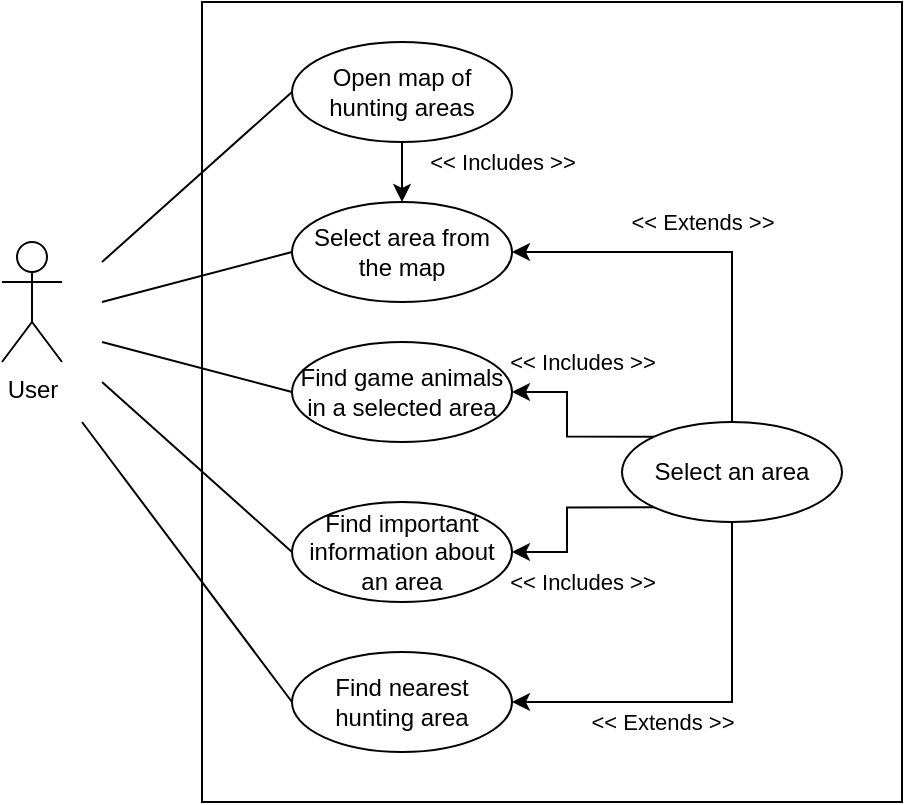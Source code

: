 <mxfile version="24.7.7">
  <diagram name="Page-1" id="c4acf3e9-155e-7222-9cf6-157b1a14988f">
    <mxGraphModel dx="574" dy="348" grid="1" gridSize="10" guides="1" tooltips="1" connect="1" arrows="1" fold="1" page="1" pageScale="1" pageWidth="850" pageHeight="1100" background="none" math="0" shadow="0">
      <root>
        <mxCell id="0" />
        <mxCell id="1" parent="0" />
        <mxCell id="wc8GKap43kS8bzndgVCj-6" value="" style="rounded=0;whiteSpace=wrap;html=1;" vertex="1" parent="1">
          <mxGeometry x="270" y="200" width="350" height="400" as="geometry" />
        </mxCell>
        <mxCell id="GkY9V4qR9Ms1Mem7IImq-1" value="User" style="shape=umlActor;verticalLabelPosition=bottom;verticalAlign=top;html=1;" parent="1" vertex="1">
          <mxGeometry x="170" y="320" width="30" height="60" as="geometry" />
        </mxCell>
        <mxCell id="wc8GKap43kS8bzndgVCj-24" value="&amp;lt;&amp;lt; Includes &amp;gt;&amp;gt;" style="edgeStyle=orthogonalEdgeStyle;rounded=0;orthogonalLoop=1;jettySize=auto;html=1;exitX=0.5;exitY=1;exitDx=0;exitDy=0;entryX=0.5;entryY=0;entryDx=0;entryDy=0;" edge="1" parent="1" source="wc8GKap43kS8bzndgVCj-1" target="wc8GKap43kS8bzndgVCj-5">
          <mxGeometry x="-0.333" y="50" relative="1" as="geometry">
            <mxPoint as="offset" />
          </mxGeometry>
        </mxCell>
        <mxCell id="wc8GKap43kS8bzndgVCj-1" value="Open map of hunting areas" style="ellipse;whiteSpace=wrap;html=1;" vertex="1" parent="1">
          <mxGeometry x="315" y="220" width="110" height="50" as="geometry" />
        </mxCell>
        <mxCell id="wc8GKap43kS8bzndgVCj-2" value="Find nearest hunting area" style="ellipse;whiteSpace=wrap;html=1;" vertex="1" parent="1">
          <mxGeometry x="315" y="525" width="110" height="50" as="geometry" />
        </mxCell>
        <mxCell id="wc8GKap43kS8bzndgVCj-21" value="&amp;lt;&amp;lt; Includes &amp;gt;&amp;gt;" style="edgeStyle=orthogonalEdgeStyle;rounded=0;orthogonalLoop=1;jettySize=auto;html=1;exitX=1;exitY=0.5;exitDx=0;exitDy=0;entryX=0;entryY=0;entryDx=0;entryDy=0;startArrow=classic;startFill=1;endArrow=none;endFill=0;" edge="1" parent="1" source="wc8GKap43kS8bzndgVCj-4" target="wc8GKap43kS8bzndgVCj-19">
          <mxGeometry x="-0.411" y="17" relative="1" as="geometry">
            <mxPoint x="-10" y="-15" as="offset" />
          </mxGeometry>
        </mxCell>
        <mxCell id="wc8GKap43kS8bzndgVCj-4" value="Find game animals in a selected area" style="ellipse;whiteSpace=wrap;html=1;" vertex="1" parent="1">
          <mxGeometry x="315" y="370" width="110" height="50" as="geometry" />
        </mxCell>
        <mxCell id="wc8GKap43kS8bzndgVCj-5" value="Select area from&lt;br&gt;the map" style="ellipse;whiteSpace=wrap;html=1;" vertex="1" parent="1">
          <mxGeometry x="315" y="300" width="110" height="50" as="geometry" />
        </mxCell>
        <mxCell id="wc8GKap43kS8bzndgVCj-20" value="&amp;lt;&amp;lt; Includes &amp;gt;&amp;gt;" style="edgeStyle=orthogonalEdgeStyle;rounded=0;orthogonalLoop=1;jettySize=auto;html=1;exitX=1;exitY=0.5;exitDx=0;exitDy=0;entryX=0;entryY=1;entryDx=0;entryDy=0;startArrow=classic;startFill=1;endArrow=none;endFill=0;" edge="1" parent="1" source="wc8GKap43kS8bzndgVCj-7" target="wc8GKap43kS8bzndgVCj-19">
          <mxGeometry x="-0.411" y="-17" relative="1" as="geometry">
            <mxPoint x="-10" y="15" as="offset" />
          </mxGeometry>
        </mxCell>
        <mxCell id="wc8GKap43kS8bzndgVCj-7" value="Find important information about an area" style="ellipse;whiteSpace=wrap;html=1;" vertex="1" parent="1">
          <mxGeometry x="315" y="450" width="110" height="50" as="geometry" />
        </mxCell>
        <mxCell id="wc8GKap43kS8bzndgVCj-12" value="" style="endArrow=none;html=1;rounded=0;entryX=0;entryY=0.5;entryDx=0;entryDy=0;" edge="1" parent="1" target="wc8GKap43kS8bzndgVCj-4">
          <mxGeometry width="50" height="50" relative="1" as="geometry">
            <mxPoint x="220" y="370" as="sourcePoint" />
            <mxPoint x="210" y="470" as="targetPoint" />
          </mxGeometry>
        </mxCell>
        <mxCell id="wc8GKap43kS8bzndgVCj-13" value="" style="endArrow=none;html=1;rounded=0;entryX=0;entryY=0.5;entryDx=0;entryDy=0;" edge="1" parent="1" target="wc8GKap43kS8bzndgVCj-2">
          <mxGeometry width="50" height="50" relative="1" as="geometry">
            <mxPoint x="210" y="410" as="sourcePoint" />
            <mxPoint x="200" y="420" as="targetPoint" />
          </mxGeometry>
        </mxCell>
        <mxCell id="wc8GKap43kS8bzndgVCj-14" value="" style="endArrow=none;html=1;rounded=0;entryX=0;entryY=0.5;entryDx=0;entryDy=0;" edge="1" parent="1" target="wc8GKap43kS8bzndgVCj-7">
          <mxGeometry width="50" height="50" relative="1" as="geometry">
            <mxPoint x="220" y="390" as="sourcePoint" />
            <mxPoint x="240" y="530" as="targetPoint" />
          </mxGeometry>
        </mxCell>
        <mxCell id="wc8GKap43kS8bzndgVCj-17" value="" style="endArrow=none;html=1;rounded=0;exitX=0;exitY=0.5;exitDx=0;exitDy=0;" edge="1" parent="1" source="wc8GKap43kS8bzndgVCj-5">
          <mxGeometry width="50" height="50" relative="1" as="geometry">
            <mxPoint x="180" y="530" as="sourcePoint" />
            <mxPoint x="220" y="350" as="targetPoint" />
          </mxGeometry>
        </mxCell>
        <mxCell id="wc8GKap43kS8bzndgVCj-18" value="" style="endArrow=none;html=1;rounded=0;entryX=0;entryY=0.5;entryDx=0;entryDy=0;" edge="1" parent="1" target="wc8GKap43kS8bzndgVCj-1">
          <mxGeometry width="50" height="50" relative="1" as="geometry">
            <mxPoint x="220" y="330" as="sourcePoint" />
            <mxPoint x="230" y="240" as="targetPoint" />
          </mxGeometry>
        </mxCell>
        <mxCell id="wc8GKap43kS8bzndgVCj-22" value="&amp;lt;&amp;lt; Extends &amp;gt;&amp;gt;" style="edgeStyle=orthogonalEdgeStyle;rounded=0;orthogonalLoop=1;jettySize=auto;html=1;exitX=0.5;exitY=1;exitDx=0;exitDy=0;entryX=1;entryY=0.5;entryDx=0;entryDy=0;" edge="1" parent="1" source="wc8GKap43kS8bzndgVCj-19" target="wc8GKap43kS8bzndgVCj-2">
          <mxGeometry x="0.25" y="10" relative="1" as="geometry">
            <mxPoint as="offset" />
          </mxGeometry>
        </mxCell>
        <mxCell id="wc8GKap43kS8bzndgVCj-23" value="&amp;lt;&amp;lt; Extends &amp;gt;&amp;gt;" style="edgeStyle=orthogonalEdgeStyle;rounded=0;orthogonalLoop=1;jettySize=auto;html=1;exitX=0.5;exitY=0;exitDx=0;exitDy=0;entryX=1;entryY=0.5;entryDx=0;entryDy=0;" edge="1" parent="1" source="wc8GKap43kS8bzndgVCj-19" target="wc8GKap43kS8bzndgVCj-5">
          <mxGeometry x="0.026" y="-15" relative="1" as="geometry">
            <mxPoint as="offset" />
          </mxGeometry>
        </mxCell>
        <mxCell id="wc8GKap43kS8bzndgVCj-19" value="Select an area" style="ellipse;whiteSpace=wrap;html=1;" vertex="1" parent="1">
          <mxGeometry x="480" y="410" width="110" height="50" as="geometry" />
        </mxCell>
      </root>
    </mxGraphModel>
  </diagram>
</mxfile>
